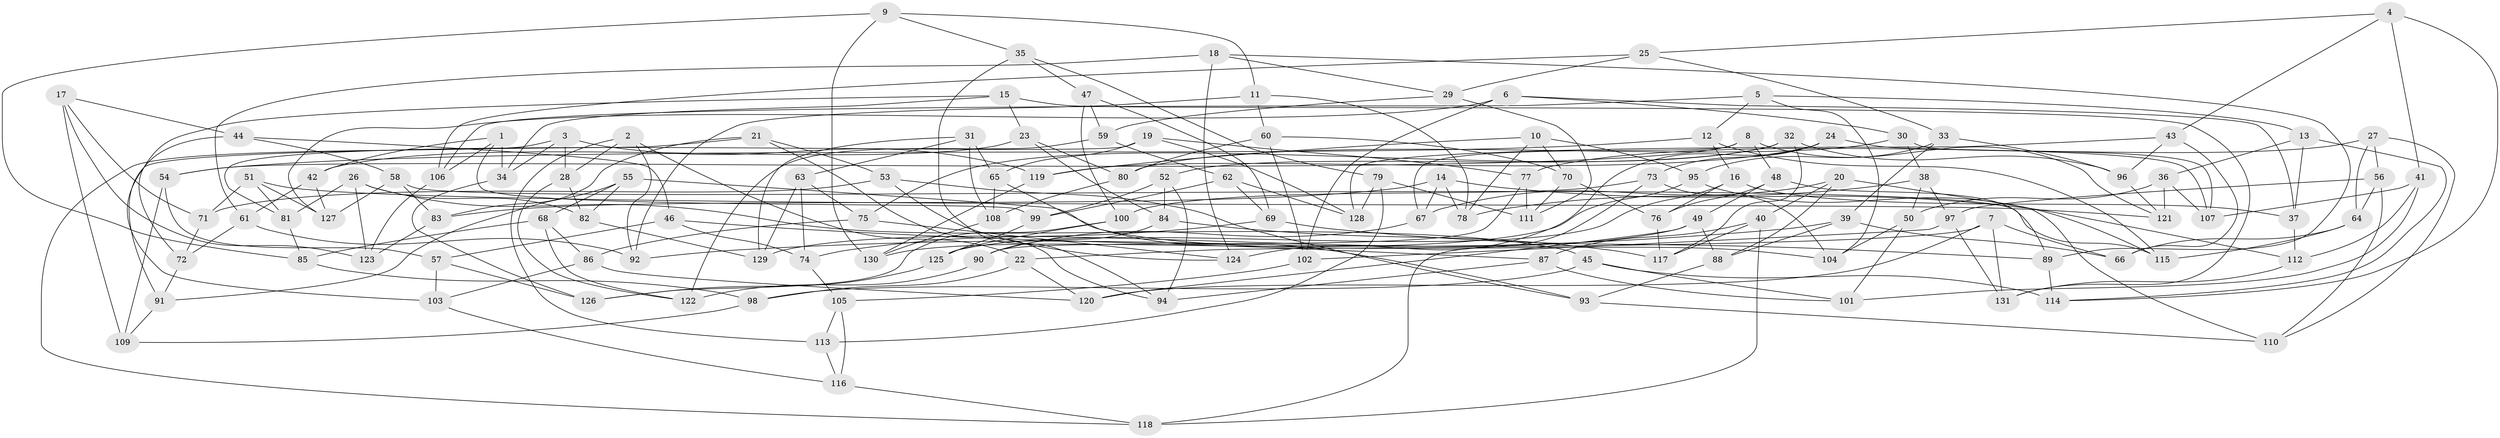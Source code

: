 // Generated by graph-tools (version 1.1) at 2025/16/03/09/25 04:16:27]
// undirected, 131 vertices, 262 edges
graph export_dot {
graph [start="1"]
  node [color=gray90,style=filled];
  1;
  2;
  3;
  4;
  5;
  6;
  7;
  8;
  9;
  10;
  11;
  12;
  13;
  14;
  15;
  16;
  17;
  18;
  19;
  20;
  21;
  22;
  23;
  24;
  25;
  26;
  27;
  28;
  29;
  30;
  31;
  32;
  33;
  34;
  35;
  36;
  37;
  38;
  39;
  40;
  41;
  42;
  43;
  44;
  45;
  46;
  47;
  48;
  49;
  50;
  51;
  52;
  53;
  54;
  55;
  56;
  57;
  58;
  59;
  60;
  61;
  62;
  63;
  64;
  65;
  66;
  67;
  68;
  69;
  70;
  71;
  72;
  73;
  74;
  75;
  76;
  77;
  78;
  79;
  80;
  81;
  82;
  83;
  84;
  85;
  86;
  87;
  88;
  89;
  90;
  91;
  92;
  93;
  94;
  95;
  96;
  97;
  98;
  99;
  100;
  101;
  102;
  103;
  104;
  105;
  106;
  107;
  108;
  109;
  110;
  111;
  112;
  113;
  114;
  115;
  116;
  117;
  118;
  119;
  120;
  121;
  122;
  123;
  124;
  125;
  126;
  127;
  128;
  129;
  130;
  131;
  1 -- 34;
  1 -- 106;
  1 -- 42;
  1 -- 99;
  2 -- 113;
  2 -- 92;
  2 -- 22;
  2 -- 28;
  3 -- 118;
  3 -- 119;
  3 -- 34;
  3 -- 28;
  4 -- 43;
  4 -- 114;
  4 -- 25;
  4 -- 41;
  5 -- 12;
  5 -- 13;
  5 -- 104;
  5 -- 106;
  6 -- 30;
  6 -- 127;
  6 -- 37;
  6 -- 102;
  7 -- 66;
  7 -- 131;
  7 -- 120;
  7 -- 22;
  8 -- 67;
  8 -- 48;
  8 -- 54;
  8 -- 121;
  9 -- 130;
  9 -- 35;
  9 -- 11;
  9 -- 85;
  10 -- 78;
  10 -- 119;
  10 -- 95;
  10 -- 70;
  11 -- 78;
  11 -- 60;
  11 -- 92;
  12 -- 115;
  12 -- 54;
  12 -- 16;
  13 -- 37;
  13 -- 114;
  13 -- 36;
  14 -- 83;
  14 -- 67;
  14 -- 78;
  14 -- 112;
  15 -- 34;
  15 -- 23;
  15 -- 131;
  15 -- 72;
  16 -- 37;
  16 -- 76;
  16 -- 125;
  17 -- 123;
  17 -- 44;
  17 -- 109;
  17 -- 71;
  18 -- 89;
  18 -- 29;
  18 -- 61;
  18 -- 124;
  19 -- 81;
  19 -- 77;
  19 -- 65;
  19 -- 128;
  20 -- 88;
  20 -- 67;
  20 -- 40;
  20 -- 110;
  21 -- 83;
  21 -- 53;
  21 -- 91;
  21 -- 94;
  22 -- 98;
  22 -- 120;
  23 -- 80;
  23 -- 84;
  23 -- 42;
  24 -- 107;
  24 -- 119;
  24 -- 124;
  24 -- 73;
  25 -- 29;
  25 -- 33;
  25 -- 106;
  26 -- 45;
  26 -- 82;
  26 -- 81;
  26 -- 123;
  27 -- 56;
  27 -- 77;
  27 -- 110;
  27 -- 64;
  28 -- 82;
  28 -- 122;
  29 -- 59;
  29 -- 111;
  30 -- 107;
  30 -- 80;
  30 -- 38;
  31 -- 63;
  31 -- 108;
  31 -- 65;
  31 -- 129;
  32 -- 117;
  32 -- 75;
  32 -- 52;
  32 -- 96;
  33 -- 95;
  33 -- 96;
  33 -- 39;
  34 -- 126;
  35 -- 94;
  35 -- 79;
  35 -- 47;
  36 -- 121;
  36 -- 107;
  36 -- 50;
  37 -- 112;
  38 -- 97;
  38 -- 78;
  38 -- 50;
  39 -- 92;
  39 -- 88;
  39 -- 66;
  40 -- 117;
  40 -- 87;
  40 -- 118;
  41 -- 112;
  41 -- 101;
  41 -- 107;
  42 -- 127;
  42 -- 61;
  43 -- 66;
  43 -- 128;
  43 -- 96;
  44 -- 103;
  44 -- 58;
  44 -- 46;
  45 -- 114;
  45 -- 101;
  45 -- 98;
  46 -- 57;
  46 -- 87;
  46 -- 74;
  47 -- 69;
  47 -- 100;
  47 -- 59;
  48 -- 89;
  48 -- 49;
  48 -- 76;
  49 -- 129;
  49 -- 120;
  49 -- 88;
  50 -- 104;
  50 -- 101;
  51 -- 127;
  51 -- 71;
  51 -- 81;
  51 -- 121;
  52 -- 84;
  52 -- 99;
  52 -- 94;
  53 -- 71;
  53 -- 124;
  53 -- 93;
  54 -- 57;
  54 -- 109;
  55 -- 82;
  55 -- 104;
  55 -- 91;
  55 -- 68;
  56 -- 110;
  56 -- 97;
  56 -- 64;
  57 -- 103;
  57 -- 126;
  58 -- 115;
  58 -- 127;
  58 -- 83;
  59 -- 122;
  59 -- 62;
  60 -- 70;
  60 -- 80;
  60 -- 102;
  61 -- 92;
  61 -- 72;
  62 -- 99;
  62 -- 69;
  62 -- 128;
  63 -- 74;
  63 -- 75;
  63 -- 129;
  64 -- 66;
  64 -- 115;
  65 -- 108;
  65 -- 93;
  67 -- 90;
  68 -- 86;
  68 -- 122;
  68 -- 85;
  69 -- 89;
  69 -- 74;
  70 -- 76;
  70 -- 111;
  71 -- 72;
  72 -- 91;
  73 -- 118;
  73 -- 104;
  73 -- 100;
  74 -- 105;
  75 -- 124;
  75 -- 86;
  76 -- 117;
  77 -- 90;
  77 -- 111;
  79 -- 113;
  79 -- 128;
  79 -- 111;
  80 -- 108;
  81 -- 85;
  82 -- 129;
  83 -- 123;
  84 -- 117;
  84 -- 90;
  85 -- 98;
  86 -- 103;
  86 -- 120;
  87 -- 94;
  87 -- 101;
  88 -- 93;
  89 -- 114;
  90 -- 122;
  91 -- 109;
  93 -- 110;
  95 -- 115;
  95 -- 130;
  96 -- 121;
  97 -- 102;
  97 -- 131;
  98 -- 109;
  99 -- 125;
  100 -- 126;
  100 -- 125;
  102 -- 105;
  103 -- 116;
  105 -- 113;
  105 -- 116;
  106 -- 123;
  108 -- 130;
  112 -- 131;
  113 -- 116;
  116 -- 118;
  119 -- 130;
  125 -- 126;
}
